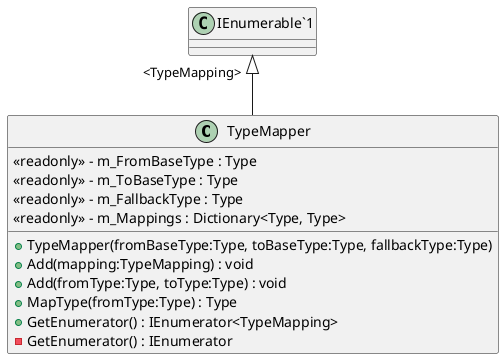 @startuml
class TypeMapper {
    <<readonly>> - m_FromBaseType : Type
    <<readonly>> - m_ToBaseType : Type
    <<readonly>> - m_FallbackType : Type
    <<readonly>> - m_Mappings : Dictionary<Type, Type>
    + TypeMapper(fromBaseType:Type, toBaseType:Type, fallbackType:Type)
    + Add(mapping:TypeMapping) : void
    + Add(fromType:Type, toType:Type) : void
    + MapType(fromType:Type) : Type
    + GetEnumerator() : IEnumerator<TypeMapping>
    - GetEnumerator() : IEnumerator
}
"IEnumerable`1" "<TypeMapping>" <|-- TypeMapper
@enduml
